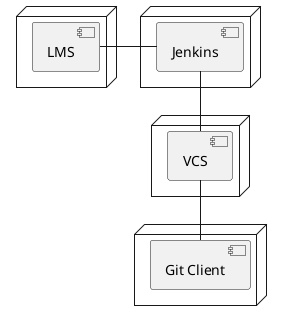 @startuml

node {
    component "LMS" as LMSComponent
}

node {
    component "Jenkins" as JenkinsComponent
}

node {
    component "VCS" as VCSComponent
}

node {
    component "Git Client" as GitClientComponent
}

LMSComponent -right- JenkinsComponent
JenkinsComponent -down- VCSComponent
VCSComponent -down- GitClientComponent

@enduml
